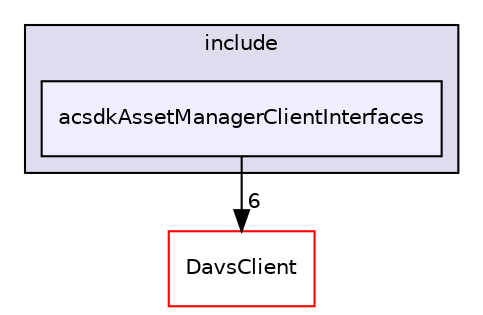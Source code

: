 digraph "/workplace/avs-device-sdk/capabilities/AssetManager/acsdkAssetManagerClientInterfaces/include/acsdkAssetManagerClientInterfaces" {
  compound=true
  node [ fontsize="10", fontname="Helvetica"];
  edge [ labelfontsize="10", labelfontname="Helvetica"];
  subgraph clusterdir_2775bcf5cfa589dd6ea5a332b45f864e {
    graph [ bgcolor="#ddddee", pencolor="black", label="include" fontname="Helvetica", fontsize="10", URL="dir_2775bcf5cfa589dd6ea5a332b45f864e.html"]
  dir_e357f3d2edfd444b1b039e9ae455caa6 [shape=box, label="acsdkAssetManagerClientInterfaces", style="filled", fillcolor="#eeeeff", pencolor="black", URL="dir_e357f3d2edfd444b1b039e9ae455caa6.html"];
  }
  dir_de622777c97862544df14465483f72cc [shape=box label="DavsClient" fillcolor="white" style="filled" color="red" URL="dir_de622777c97862544df14465483f72cc.html"];
  dir_e357f3d2edfd444b1b039e9ae455caa6->dir_de622777c97862544df14465483f72cc [headlabel="6", labeldistance=1.5 headhref="dir_000308_000230.html"];
}
